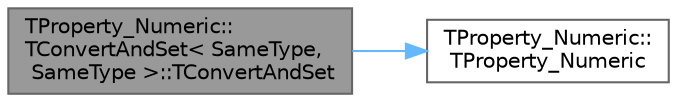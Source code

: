 digraph "TProperty_Numeric::TConvertAndSet&lt; SameType, SameType &gt;::TConvertAndSet"
{
 // INTERACTIVE_SVG=YES
 // LATEX_PDF_SIZE
  bgcolor="transparent";
  edge [fontname=Helvetica,fontsize=10,labelfontname=Helvetica,labelfontsize=10];
  node [fontname=Helvetica,fontsize=10,shape=box,height=0.2,width=0.4];
  rankdir="LR";
  Node1 [id="Node000001",label="TProperty_Numeric::\lTConvertAndSet\< SameType,\l SameType \>::TConvertAndSet",height=0.2,width=0.4,color="gray40", fillcolor="grey60", style="filled", fontcolor="black",tooltip=" "];
  Node1 -> Node2 [id="edge1_Node000001_Node000002",color="steelblue1",style="solid",tooltip=" "];
  Node2 [id="Node000002",label="TProperty_Numeric::\lTProperty_Numeric",height=0.2,width=0.4,color="grey40", fillcolor="white", style="filled",URL="$dc/d30/classTProperty__Numeric.html#aba6282196ff99b8d80a329f469e1179f",tooltip=" "];
}
